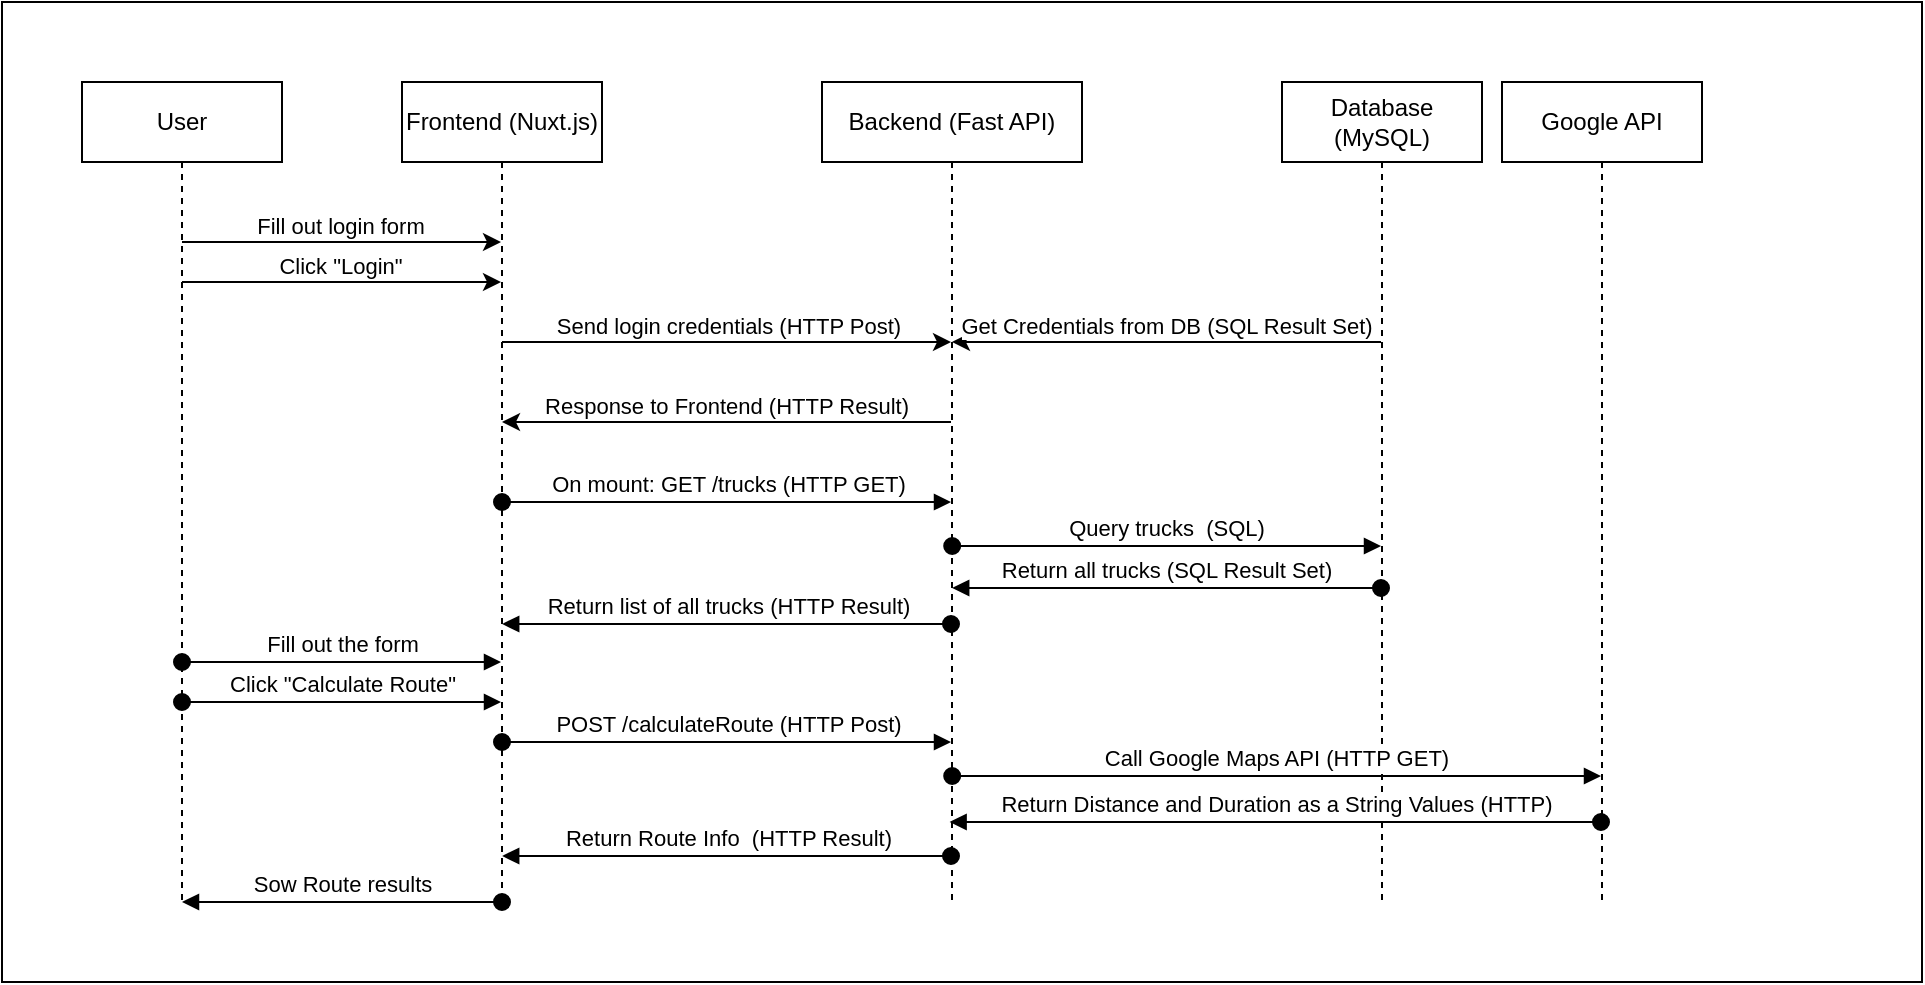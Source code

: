 <mxfile version="22.1.22" type="embed">
  <diagram id="UiL8_Yn_M2pvLVCUNOWY" name="Page-1">
    <mxGraphModel dx="1058" dy="1717" grid="1" gridSize="10" guides="1" tooltips="1" connect="1" arrows="1" fold="1" page="1" pageScale="1" pageWidth="850" pageHeight="1100" math="0" shadow="0">
      <root>
        <mxCell id="0" />
        <mxCell id="1" parent="0" />
        <mxCell id="33" value="" style="rounded=0;whiteSpace=wrap;html=1;" parent="1" vertex="1">
          <mxGeometry y="-130" width="960" height="490" as="geometry" />
        </mxCell>
        <mxCell id="37" style="edgeStyle=orthogonalEdgeStyle;rounded=0;orthogonalLoop=1;jettySize=auto;html=1;curved=0;" edge="1" parent="1" source="8" target="9">
          <mxGeometry relative="1" as="geometry">
            <Array as="points">
              <mxPoint x="160" y="-10" />
              <mxPoint x="160" y="-10" />
            </Array>
          </mxGeometry>
        </mxCell>
        <mxCell id="38" value="Fill out login form" style="edgeLabel;html=1;align=center;verticalAlign=middle;resizable=0;points=[];" vertex="1" connectable="0" parent="37">
          <mxGeometry x="-0.009" y="2" relative="1" as="geometry">
            <mxPoint y="-6" as="offset" />
          </mxGeometry>
        </mxCell>
        <mxCell id="40" style="edgeStyle=orthogonalEdgeStyle;rounded=0;orthogonalLoop=1;jettySize=auto;html=1;curved=0;" edge="1" parent="1" source="8" target="9">
          <mxGeometry relative="1" as="geometry">
            <Array as="points">
              <mxPoint x="170" y="10" />
              <mxPoint x="170" y="10" />
            </Array>
          </mxGeometry>
        </mxCell>
        <mxCell id="41" value="Click &quot;Login&quot;" style="edgeLabel;html=1;align=center;verticalAlign=middle;resizable=0;points=[];" vertex="1" connectable="0" parent="40">
          <mxGeometry x="-0.01" y="2" relative="1" as="geometry">
            <mxPoint y="-6" as="offset" />
          </mxGeometry>
        </mxCell>
        <mxCell id="8" value="User" style="shape=umlLifeline;perimeter=lifelinePerimeter;whiteSpace=wrap;html=1;container=1;dropTarget=0;collapsible=0;recursiveResize=0;outlineConnect=0;portConstraint=eastwest;newEdgeStyle={&quot;curved&quot;:0,&quot;rounded&quot;:0};" parent="1" vertex="1">
          <mxGeometry x="40" y="-90" width="100" height="410" as="geometry" />
        </mxCell>
        <mxCell id="43" style="edgeStyle=orthogonalEdgeStyle;rounded=0;orthogonalLoop=1;jettySize=auto;html=1;curved=0;" edge="1" parent="1" source="9" target="10">
          <mxGeometry relative="1" as="geometry">
            <Array as="points">
              <mxPoint x="330" y="40" />
              <mxPoint x="330" y="40" />
            </Array>
          </mxGeometry>
        </mxCell>
        <mxCell id="49" value="Send login credentials (HTTP Post)" style="edgeLabel;html=1;align=center;verticalAlign=middle;resizable=0;points=[];" vertex="1" connectable="0" parent="43">
          <mxGeometry relative="1" as="geometry">
            <mxPoint y="-8" as="offset" />
          </mxGeometry>
        </mxCell>
        <mxCell id="9" value="Frontend (Nuxt.js)" style="shape=umlLifeline;perimeter=lifelinePerimeter;whiteSpace=wrap;html=1;container=1;dropTarget=0;collapsible=0;recursiveResize=0;outlineConnect=0;portConstraint=eastwest;newEdgeStyle={&quot;curved&quot;:0,&quot;rounded&quot;:0};" parent="1" vertex="1">
          <mxGeometry x="200" y="-90" width="100" height="410" as="geometry" />
        </mxCell>
        <mxCell id="46" style="edgeStyle=orthogonalEdgeStyle;rounded=0;orthogonalLoop=1;jettySize=auto;html=1;curved=0;" edge="1" parent="1" source="10" target="9">
          <mxGeometry relative="1" as="geometry">
            <Array as="points">
              <mxPoint x="330" y="80" />
              <mxPoint x="330" y="80" />
            </Array>
          </mxGeometry>
        </mxCell>
        <mxCell id="52" value="Response to Frontend (HTTP Result)" style="edgeLabel;html=1;align=center;verticalAlign=middle;resizable=0;points=[];" vertex="1" connectable="0" parent="46">
          <mxGeometry relative="1" as="geometry">
            <mxPoint y="-8" as="offset" />
          </mxGeometry>
        </mxCell>
        <mxCell id="10" value="Backend (Fast API)" style="shape=umlLifeline;perimeter=lifelinePerimeter;whiteSpace=wrap;html=1;container=1;dropTarget=0;collapsible=0;recursiveResize=0;outlineConnect=0;portConstraint=eastwest;newEdgeStyle={&quot;curved&quot;:0,&quot;rounded&quot;:0};" parent="1" vertex="1">
          <mxGeometry x="410" y="-90" width="130" height="410" as="geometry" />
        </mxCell>
        <mxCell id="55" style="edgeStyle=orthogonalEdgeStyle;rounded=0;orthogonalLoop=1;jettySize=auto;html=1;curved=0;" edge="1" parent="1" source="11" target="10">
          <mxGeometry relative="1" as="geometry">
            <Array as="points">
              <mxPoint x="590" y="40" />
              <mxPoint x="590" y="40" />
            </Array>
          </mxGeometry>
        </mxCell>
        <mxCell id="56" value="Get Credentials from DB (SQL Result Set)" style="edgeLabel;html=1;align=center;verticalAlign=middle;resizable=0;points=[];" vertex="1" connectable="0" parent="55">
          <mxGeometry relative="1" as="geometry">
            <mxPoint y="-8" as="offset" />
          </mxGeometry>
        </mxCell>
        <mxCell id="11" value="Database (MySQL)" style="shape=umlLifeline;perimeter=lifelinePerimeter;whiteSpace=wrap;html=1;container=1;dropTarget=0;collapsible=0;recursiveResize=0;outlineConnect=0;portConstraint=eastwest;newEdgeStyle={&quot;curved&quot;:0,&quot;rounded&quot;:0};" parent="1" vertex="1">
          <mxGeometry x="640" y="-90" width="100" height="410" as="geometry" />
        </mxCell>
        <mxCell id="12" value="Google API" style="shape=umlLifeline;perimeter=lifelinePerimeter;whiteSpace=wrap;html=1;container=1;dropTarget=0;collapsible=0;recursiveResize=0;outlineConnect=0;portConstraint=eastwest;newEdgeStyle={&quot;curved&quot;:0,&quot;rounded&quot;:0};" parent="1" vertex="1">
          <mxGeometry x="750" y="-90" width="100" height="410" as="geometry" />
        </mxCell>
        <mxCell id="19" value="On mount: GET /trucks (HTTP GET)" style="html=1;verticalAlign=bottom;startArrow=oval;startFill=1;endArrow=block;startSize=8;curved=0;rounded=0;" parent="1" target="10" edge="1">
          <mxGeometry width="60" relative="1" as="geometry">
            <mxPoint x="250" y="120" as="sourcePoint" />
            <mxPoint x="310" y="120" as="targetPoint" />
          </mxGeometry>
        </mxCell>
        <mxCell id="23" value="Query trucks&amp;nbsp; (SQL)" style="html=1;verticalAlign=bottom;startArrow=oval;startFill=1;endArrow=block;startSize=8;curved=0;rounded=0;" parent="1" edge="1">
          <mxGeometry width="60" relative="1" as="geometry">
            <mxPoint x="475.1" y="142" as="sourcePoint" />
            <mxPoint x="689.5" y="142" as="targetPoint" />
          </mxGeometry>
        </mxCell>
        <mxCell id="24" value="Return all trucks (SQL Result Set)" style="html=1;verticalAlign=bottom;startArrow=oval;startFill=1;endArrow=block;startSize=8;curved=0;rounded=0;" parent="1" edge="1">
          <mxGeometry x="0.003" width="60" relative="1" as="geometry">
            <mxPoint x="689.5" y="163" as="sourcePoint" />
            <mxPoint x="475.1" y="163" as="targetPoint" />
            <mxPoint as="offset" />
          </mxGeometry>
        </mxCell>
        <mxCell id="25" value="Return list of all trucks (HTTP Result)" style="html=1;verticalAlign=bottom;startArrow=oval;startFill=1;endArrow=block;startSize=8;curved=0;rounded=0;" parent="1" edge="1">
          <mxGeometry width="60" relative="1" as="geometry">
            <mxPoint x="474.5" y="181" as="sourcePoint" />
            <mxPoint x="250.1" y="181" as="targetPoint" />
          </mxGeometry>
        </mxCell>
        <mxCell id="26" value="Fill out the form" style="html=1;verticalAlign=bottom;startArrow=oval;startFill=1;endArrow=block;startSize=8;curved=0;rounded=0;" parent="1" target="9" edge="1">
          <mxGeometry width="60" relative="1" as="geometry">
            <mxPoint x="90" y="200" as="sourcePoint" />
            <mxPoint x="150" y="200" as="targetPoint" />
          </mxGeometry>
        </mxCell>
        <mxCell id="27" value="Click &quot;Calculate Route&quot;" style="html=1;verticalAlign=bottom;startArrow=oval;startFill=1;endArrow=block;startSize=8;curved=0;rounded=0;" parent="1" target="9" edge="1">
          <mxGeometry width="60" relative="1" as="geometry">
            <mxPoint x="90" y="220" as="sourcePoint" />
            <mxPoint x="150" y="220" as="targetPoint" />
          </mxGeometry>
        </mxCell>
        <mxCell id="28" value="POST /calculateRoute (HTTP Post)" style="html=1;verticalAlign=bottom;startArrow=oval;startFill=1;endArrow=block;startSize=8;curved=0;rounded=0;" parent="1" target="10" edge="1">
          <mxGeometry width="60" relative="1" as="geometry">
            <mxPoint x="250" y="240" as="sourcePoint" />
            <mxPoint x="310" y="240" as="targetPoint" />
          </mxGeometry>
        </mxCell>
        <mxCell id="29" value="Call Google Maps API (HTTP GET)" style="html=1;verticalAlign=bottom;startArrow=oval;startFill=1;endArrow=block;startSize=8;curved=0;rounded=0;" parent="1" edge="1">
          <mxGeometry width="60" relative="1" as="geometry">
            <mxPoint x="475.1" y="257" as="sourcePoint" />
            <mxPoint x="799.5" y="257" as="targetPoint" />
          </mxGeometry>
        </mxCell>
        <mxCell id="30" value="Return Distance and Duration as a String Values (HTTP)" style="html=1;verticalAlign=bottom;startArrow=oval;startFill=1;endArrow=block;startSize=8;curved=0;rounded=0;" parent="1" edge="1" source="12">
          <mxGeometry width="60" relative="1" as="geometry">
            <mxPoint x="795" y="279.82" as="sourcePoint" />
            <mxPoint x="473.81" y="280.0" as="targetPoint" />
          </mxGeometry>
        </mxCell>
        <mxCell id="31" value="Return Route Info&amp;nbsp; (HTTP Result)" style="html=1;verticalAlign=bottom;startArrow=oval;startFill=1;endArrow=block;startSize=8;curved=0;rounded=0;" parent="1" edge="1">
          <mxGeometry width="60" relative="1" as="geometry">
            <mxPoint x="474.5" y="297" as="sourcePoint" />
            <mxPoint x="250.1" y="297" as="targetPoint" />
          </mxGeometry>
        </mxCell>
        <mxCell id="32" value="Sow Route results" style="html=1;verticalAlign=bottom;startArrow=oval;startFill=1;endArrow=block;startSize=8;curved=0;rounded=0;" parent="1" target="8" edge="1">
          <mxGeometry width="60" relative="1" as="geometry">
            <mxPoint x="250" y="320" as="sourcePoint" />
            <mxPoint x="180" y="320" as="targetPoint" />
          </mxGeometry>
        </mxCell>
      </root>
    </mxGraphModel>
  </diagram>
</mxfile>
